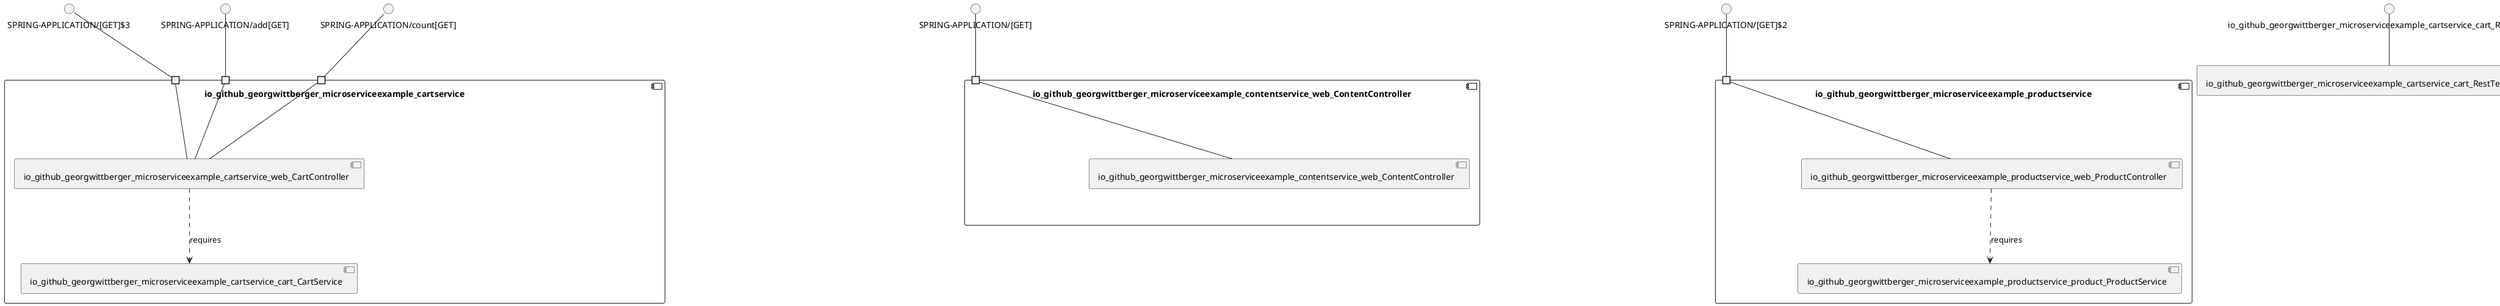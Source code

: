 @startuml
skinparam fixCircleLabelOverlapping true
skinparam componentStyle uml2
component "io_github_georgwittberger_microserviceexample_cartservice\n\n\n\n\n\n" {
[io_github_georgwittberger_microserviceexample_cartservice_web_CartController]
[io_github_georgwittberger_microserviceexample_cartservice_cart_CartService]
portin " " as io_github_georgwittberger_microserviceexample_cartservice_requires_SPRING_APPLICATION_add_GET_
portin " " as io_github_georgwittberger_microserviceexample_cartservice_requires_SPRING_APPLICATION_GET_3
portin " " as io_github_georgwittberger_microserviceexample_cartservice_requires_SPRING_APPLICATION_count_GET_
[io_github_georgwittberger_microserviceexample_cartservice_web_CartController]..>[io_github_georgwittberger_microserviceexample_cartservice_cart_CartService] : requires
"io_github_georgwittberger_microserviceexample_cartservice_requires_SPRING_APPLICATION_add_GET_"--[io_github_georgwittberger_microserviceexample_cartservice_web_CartController]
"io_github_georgwittberger_microserviceexample_cartservice_requires_SPRING_APPLICATION_count_GET_"--[io_github_georgwittberger_microserviceexample_cartservice_web_CartController]
"io_github_georgwittberger_microserviceexample_cartservice_requires_SPRING_APPLICATION_GET_3"--[io_github_georgwittberger_microserviceexample_cartservice_web_CartController]
}
interface "SPRING-APPLICATION/[GET]$3" as interface.SPRING_APPLICATION_GET_3
interface.SPRING_APPLICATION_GET_3--"io_github_georgwittberger_microserviceexample_cartservice_requires_SPRING_APPLICATION_GET_3"
interface "SPRING-APPLICATION/add[GET]" as interface.SPRING_APPLICATION_add_GET_
interface.SPRING_APPLICATION_add_GET_--"io_github_georgwittberger_microserviceexample_cartservice_requires_SPRING_APPLICATION_add_GET_"
interface "SPRING-APPLICATION/count[GET]" as interface.SPRING_APPLICATION_count_GET_
interface.SPRING_APPLICATION_count_GET_--"io_github_georgwittberger_microserviceexample_cartservice_requires_SPRING_APPLICATION_count_GET_"
component "io_github_georgwittberger_microserviceexample_contentservice_web_ContentController\n\n\n\n\n\n" {
[io_github_georgwittberger_microserviceexample_contentservice_web_ContentController]
portin " " as io_github_georgwittberger_microserviceexample_contentservice_web_ContentController_requires_SPRING_APPLICATION_GET_
"io_github_georgwittberger_microserviceexample_contentservice_web_ContentController_requires_SPRING_APPLICATION_GET_"--[io_github_georgwittberger_microserviceexample_contentservice_web_ContentController]
}
interface "SPRING-APPLICATION/[GET]" as interface.SPRING_APPLICATION_GET_
interface.SPRING_APPLICATION_GET_--"io_github_georgwittberger_microserviceexample_contentservice_web_ContentController_requires_SPRING_APPLICATION_GET_"
component "io_github_georgwittberger_microserviceexample_productservice\n\n\n\n\n\n" {
[io_github_georgwittberger_microserviceexample_productservice_web_ProductController]
[io_github_georgwittberger_microserviceexample_productservice_product_ProductService]
portin " " as io_github_georgwittberger_microserviceexample_productservice_requires_SPRING_APPLICATION_GET_2
[io_github_georgwittberger_microserviceexample_productservice_web_ProductController]..>[io_github_georgwittberger_microserviceexample_productservice_product_ProductService] : requires
"io_github_georgwittberger_microserviceexample_productservice_requires_SPRING_APPLICATION_GET_2"--[io_github_georgwittberger_microserviceexample_productservice_web_ProductController]
}
interface "SPRING-APPLICATION/[GET]$2" as interface.SPRING_APPLICATION_GET_2
interface.SPRING_APPLICATION_GET_2--"io_github_georgwittberger_microserviceexample_productservice_requires_SPRING_APPLICATION_GET_2"
interface "io_github_georgwittberger_microserviceexample_cartservice_cart_RestTemplate" as interface.io_github_georgwittberger_microserviceexample_cartservice_cart_RestTemplate
interface.io_github_georgwittberger_microserviceexample_cartservice_cart_RestTemplate--[io_github_georgwittberger_microserviceexample_cartservice_cart_RestTemplate_Provider]

@enduml

